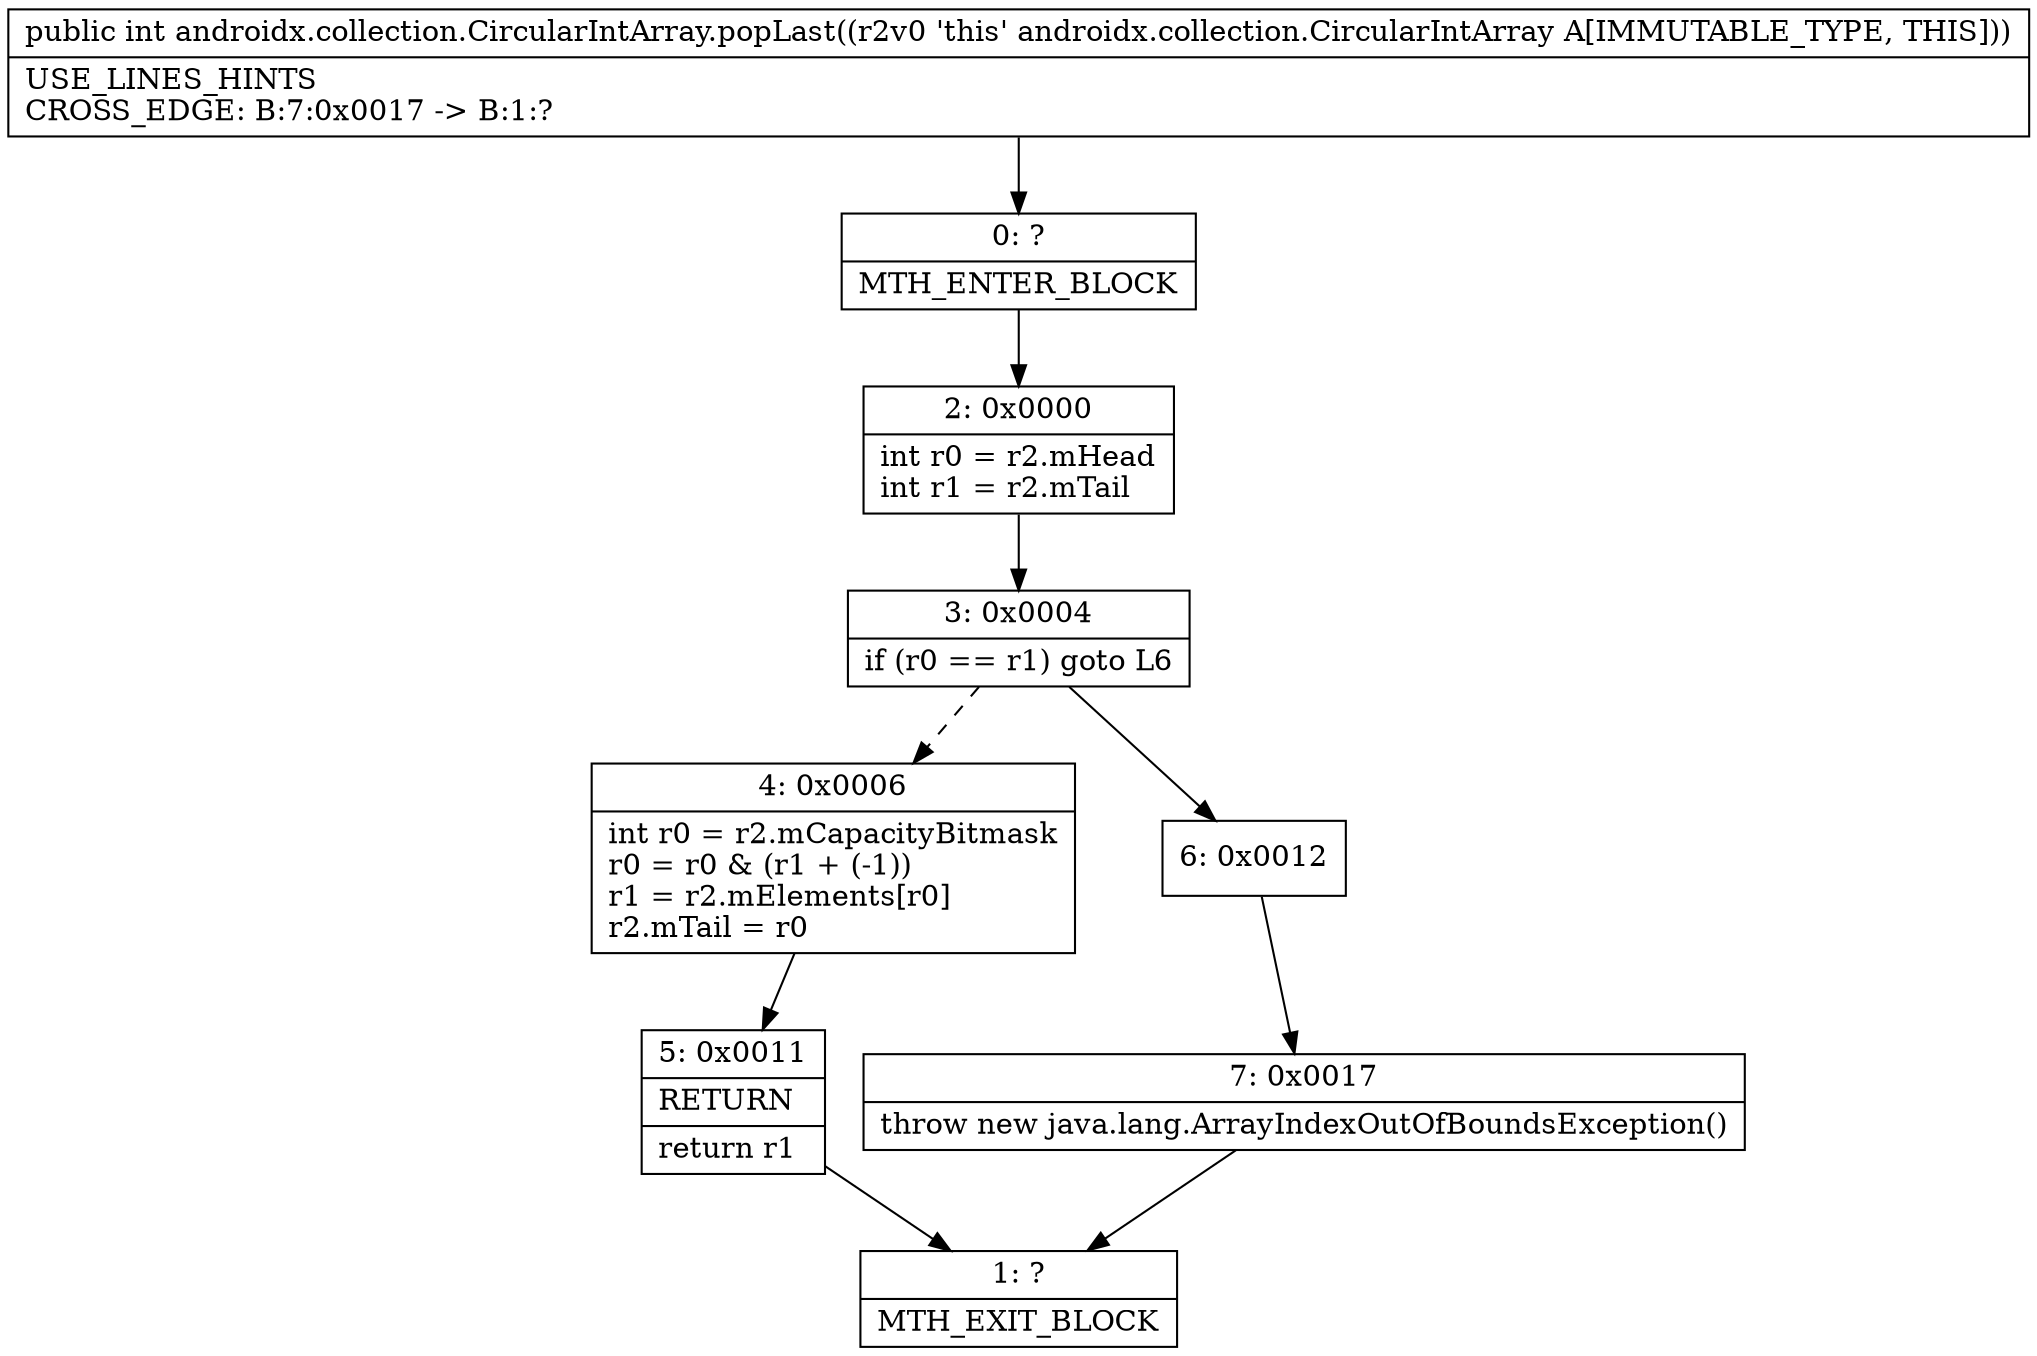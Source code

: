 digraph "CFG forandroidx.collection.CircularIntArray.popLast()I" {
Node_0 [shape=record,label="{0\:\ ?|MTH_ENTER_BLOCK\l}"];
Node_2 [shape=record,label="{2\:\ 0x0000|int r0 = r2.mHead\lint r1 = r2.mTail\l}"];
Node_3 [shape=record,label="{3\:\ 0x0004|if (r0 == r1) goto L6\l}"];
Node_4 [shape=record,label="{4\:\ 0x0006|int r0 = r2.mCapacityBitmask\lr0 = r0 & (r1 + (\-1))\lr1 = r2.mElements[r0]\lr2.mTail = r0\l}"];
Node_5 [shape=record,label="{5\:\ 0x0011|RETURN\l|return r1\l}"];
Node_1 [shape=record,label="{1\:\ ?|MTH_EXIT_BLOCK\l}"];
Node_6 [shape=record,label="{6\:\ 0x0012}"];
Node_7 [shape=record,label="{7\:\ 0x0017|throw new java.lang.ArrayIndexOutOfBoundsException()\l}"];
MethodNode[shape=record,label="{public int androidx.collection.CircularIntArray.popLast((r2v0 'this' androidx.collection.CircularIntArray A[IMMUTABLE_TYPE, THIS]))  | USE_LINES_HINTS\lCROSS_EDGE: B:7:0x0017 \-\> B:1:?\l}"];
MethodNode -> Node_0;Node_0 -> Node_2;
Node_2 -> Node_3;
Node_3 -> Node_4[style=dashed];
Node_3 -> Node_6;
Node_4 -> Node_5;
Node_5 -> Node_1;
Node_6 -> Node_7;
Node_7 -> Node_1;
}

